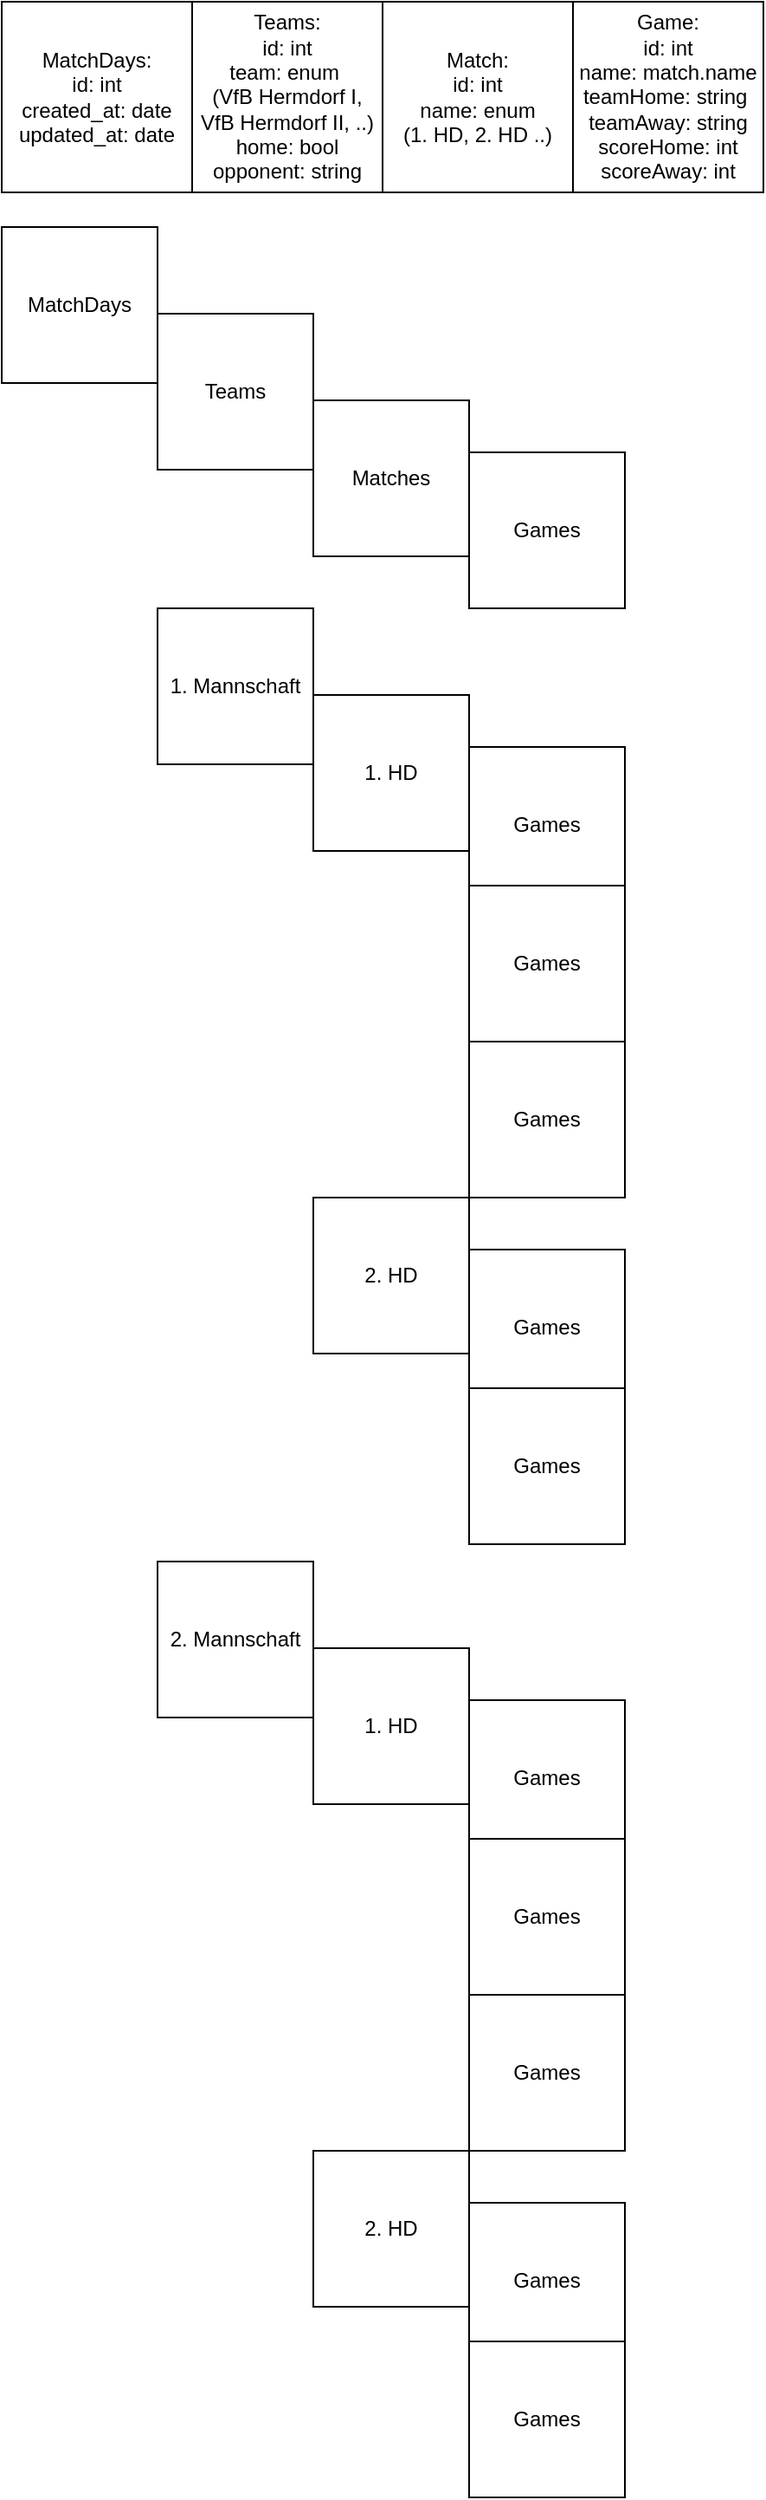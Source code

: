 <mxfile version="16.5.2" type="github"><diagram id="Kyl7sx52Gdy_9EkNU15b" name="Page-1"><mxGraphModel dx="1226" dy="1161" grid="1" gridSize="10" guides="1" tooltips="1" connect="1" arrows="1" fold="1" page="1" pageScale="1" pageWidth="827" pageHeight="1169" math="0" shadow="0"><root><mxCell id="0"/><mxCell id="1" parent="0"/><mxCell id="TJyeyav-3XsNYbWH8BCo-1" value="MatchDays" style="whiteSpace=wrap;html=1;aspect=fixed;" vertex="1" parent="1"><mxGeometry x="90" y="170" width="90" height="90" as="geometry"/></mxCell><mxCell id="TJyeyav-3XsNYbWH8BCo-2" value="Teams" style="whiteSpace=wrap;html=1;aspect=fixed;" vertex="1" parent="1"><mxGeometry x="180" y="220" width="90" height="90" as="geometry"/></mxCell><mxCell id="TJyeyav-3XsNYbWH8BCo-3" value="Matches" style="whiteSpace=wrap;html=1;aspect=fixed;" vertex="1" parent="1"><mxGeometry x="270" y="270" width="90" height="90" as="geometry"/></mxCell><mxCell id="TJyeyav-3XsNYbWH8BCo-4" value="Games" style="whiteSpace=wrap;html=1;aspect=fixed;" vertex="1" parent="1"><mxGeometry x="360" y="300" width="90" height="90" as="geometry"/></mxCell><mxCell id="TJyeyav-3XsNYbWH8BCo-5" value="1. Mannschaft" style="whiteSpace=wrap;html=1;aspect=fixed;" vertex="1" parent="1"><mxGeometry x="180" y="390" width="90" height="90" as="geometry"/></mxCell><mxCell id="TJyeyav-3XsNYbWH8BCo-6" value="1. HD" style="whiteSpace=wrap;html=1;aspect=fixed;" vertex="1" parent="1"><mxGeometry x="270" y="440" width="90" height="90" as="geometry"/></mxCell><mxCell id="TJyeyav-3XsNYbWH8BCo-7" value="Games" style="whiteSpace=wrap;html=1;aspect=fixed;" vertex="1" parent="1"><mxGeometry x="360" y="470" width="90" height="90" as="geometry"/></mxCell><mxCell id="TJyeyav-3XsNYbWH8BCo-8" value="Games" style="whiteSpace=wrap;html=1;aspect=fixed;" vertex="1" parent="1"><mxGeometry x="360" y="550" width="90" height="90" as="geometry"/></mxCell><mxCell id="TJyeyav-3XsNYbWH8BCo-9" value="Games" style="whiteSpace=wrap;html=1;aspect=fixed;" vertex="1" parent="1"><mxGeometry x="360" y="640" width="90" height="90" as="geometry"/></mxCell><mxCell id="TJyeyav-3XsNYbWH8BCo-10" value="2. HD" style="whiteSpace=wrap;html=1;aspect=fixed;" vertex="1" parent="1"><mxGeometry x="270" y="730" width="90" height="90" as="geometry"/></mxCell><mxCell id="TJyeyav-3XsNYbWH8BCo-11" value="Games" style="whiteSpace=wrap;html=1;aspect=fixed;" vertex="1" parent="1"><mxGeometry x="360" y="760" width="90" height="90" as="geometry"/></mxCell><mxCell id="TJyeyav-3XsNYbWH8BCo-12" value="Games" style="whiteSpace=wrap;html=1;aspect=fixed;" vertex="1" parent="1"><mxGeometry x="360" y="840" width="90" height="90" as="geometry"/></mxCell><mxCell id="TJyeyav-3XsNYbWH8BCo-14" value="2. Mannschaft" style="whiteSpace=wrap;html=1;aspect=fixed;" vertex="1" parent="1"><mxGeometry x="180" y="940" width="90" height="90" as="geometry"/></mxCell><mxCell id="TJyeyav-3XsNYbWH8BCo-15" value="1. HD" style="whiteSpace=wrap;html=1;aspect=fixed;" vertex="1" parent="1"><mxGeometry x="270" y="990" width="90" height="90" as="geometry"/></mxCell><mxCell id="TJyeyav-3XsNYbWH8BCo-16" value="Games" style="whiteSpace=wrap;html=1;aspect=fixed;" vertex="1" parent="1"><mxGeometry x="360" y="1020" width="90" height="90" as="geometry"/></mxCell><mxCell id="TJyeyav-3XsNYbWH8BCo-17" value="Games" style="whiteSpace=wrap;html=1;aspect=fixed;" vertex="1" parent="1"><mxGeometry x="360" y="1100" width="90" height="90" as="geometry"/></mxCell><mxCell id="TJyeyav-3XsNYbWH8BCo-18" value="Games" style="whiteSpace=wrap;html=1;aspect=fixed;" vertex="1" parent="1"><mxGeometry x="360" y="1190" width="90" height="90" as="geometry"/></mxCell><mxCell id="TJyeyav-3XsNYbWH8BCo-19" value="2. HD" style="whiteSpace=wrap;html=1;aspect=fixed;" vertex="1" parent="1"><mxGeometry x="270" y="1280" width="90" height="90" as="geometry"/></mxCell><mxCell id="TJyeyav-3XsNYbWH8BCo-20" value="Games" style="whiteSpace=wrap;html=1;aspect=fixed;" vertex="1" parent="1"><mxGeometry x="360" y="1310" width="90" height="90" as="geometry"/></mxCell><mxCell id="TJyeyav-3XsNYbWH8BCo-21" value="Games" style="whiteSpace=wrap;html=1;aspect=fixed;" vertex="1" parent="1"><mxGeometry x="360" y="1390" width="90" height="90" as="geometry"/></mxCell><mxCell id="TJyeyav-3XsNYbWH8BCo-22" value="MatchDays:&lt;br&gt;id: int&lt;br&gt;created_at: date&lt;br&gt;updated_at: date" style="whiteSpace=wrap;html=1;aspect=fixed;" vertex="1" parent="1"><mxGeometry x="90" y="40" width="110" height="110" as="geometry"/></mxCell><mxCell id="TJyeyav-3XsNYbWH8BCo-23" value="Teams:&lt;br&gt;id: int&lt;br&gt;team: enum&amp;nbsp;&lt;br&gt;(VfB Hermdorf I, VfB Hermdorf II, ..)&lt;br&gt;home: bool&lt;br&gt;opponent: string" style="whiteSpace=wrap;html=1;aspect=fixed;" vertex="1" parent="1"><mxGeometry x="200" y="40" width="110" height="110" as="geometry"/></mxCell><mxCell id="TJyeyav-3XsNYbWH8BCo-24" value="Match:&lt;br&gt;id: int&lt;br&gt;name: enum&lt;br&gt;(1. HD, 2. HD ..)" style="whiteSpace=wrap;html=1;aspect=fixed;" vertex="1" parent="1"><mxGeometry x="310" y="40" width="110" height="110" as="geometry"/></mxCell><mxCell id="TJyeyav-3XsNYbWH8BCo-25" value="Game:&lt;br&gt;id: int&lt;br&gt;name: match.name&lt;br&gt;teamHome: string&amp;nbsp;&lt;br&gt;teamAway: string&lt;br&gt;scoreHome: int&lt;br&gt;scoreAway: int" style="whiteSpace=wrap;html=1;aspect=fixed;" vertex="1" parent="1"><mxGeometry x="420" y="40" width="110" height="110" as="geometry"/></mxCell></root></mxGraphModel></diagram></mxfile>